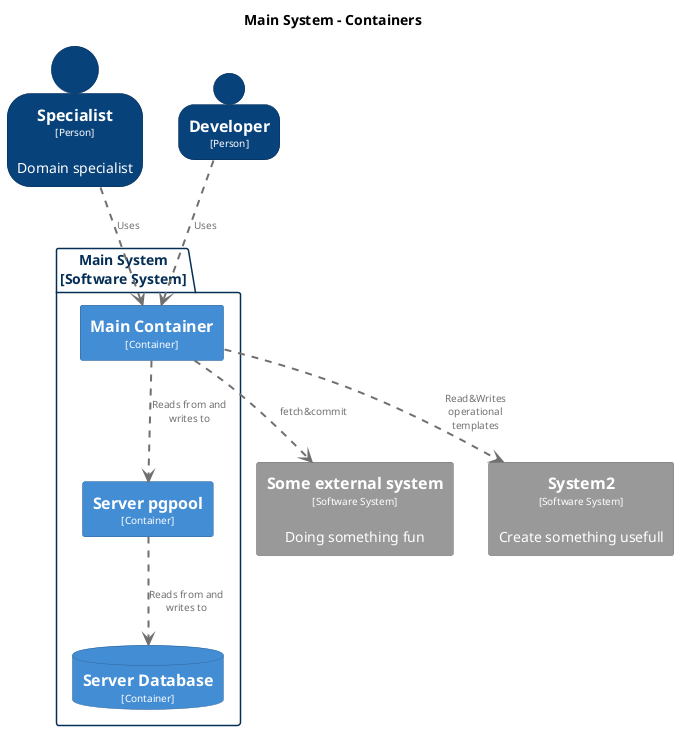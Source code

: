 @startuml
set separator none
title Main System - Containers

top to bottom direction

skinparam {
  shadowing false
  arrowFontSize 10
  defaultTextAlignment center
  wrapWidth 200
  maxMessageSize 100
}

hide stereotype

skinparam person<<Developer>> {
  BackgroundColor #08427b
  FontColor #ffffff
  BorderColor #052e56
}
skinparam rectangle<<MainSystem.MainContainer>> {
  BackgroundColor #438dd5
  FontColor #ffffff
  BorderColor #2e6295
}
skinparam database<<MainSystem.ServerDatabase>> {
  BackgroundColor #438dd5
  FontColor #ffffff
  BorderColor #2e6295
}
skinparam rectangle<<MainSystem.Serverpgpool>> {
  BackgroundColor #438dd5
  FontColor #ffffff
  BorderColor #2e6295
}
skinparam rectangle<<Someexternalsystem>> {
  BackgroundColor #999999
  FontColor #ffffff
  BorderColor #6b6b6b
}
skinparam person<<Specialist>> {
  BackgroundColor #08427b
  FontColor #ffffff
  BorderColor #052e56
}
skinparam rectangle<<System2>> {
  BackgroundColor #999999
  FontColor #ffffff
  BorderColor #6b6b6b
}

person "==Specialist\n<size:10>[Person]</size>\n\nDomain specialist" <<Specialist>> as Specialist
person "==Developer\n<size:10>[Person]</size>" <<Developer>> as Developer
rectangle "==Some external system\n<size:10>[Software System]</size>\n\nDoing something fun" <<Someexternalsystem>> as Someexternalsystem
rectangle "==System2\n<size:10>[Software System]</size>\n\nCreate something usefull" <<System2>> as System2

package "Main System\n[Software System]" <<MainSystem>> {
  skinparam PackageBorderColor<<MainSystem>> #052e56
  skinparam PackageFontColor<<MainSystem>> #052e56

  rectangle "==Main Container\n<size:10>[Container]</size>" <<MainSystem.MainContainer>> as MainSystem.MainContainer
  rectangle "==Server pgpool\n<size:10>[Container]</size>" <<MainSystem.Serverpgpool>> as MainSystem.Serverpgpool
  database "==Server Database\n<size:10>[Container]</size>" <<MainSystem.ServerDatabase>> as MainSystem.ServerDatabase
}

MainSystem.MainContainer .[#707070,thickness=2].> MainSystem.Serverpgpool : "<color:#707070>Reads from and writes to"
MainSystem.Serverpgpool .[#707070,thickness=2].> MainSystem.ServerDatabase : "<color:#707070>Reads from and writes to"
MainSystem.MainContainer .[#707070,thickness=2].> System2 : "<color:#707070>Read&Writes operational templates"
MainSystem.MainContainer .[#707070,thickness=2].> Someexternalsystem : "<color:#707070>fetch&commit"
Specialist .[#707070,thickness=2].> MainSystem.MainContainer : "<color:#707070>Uses"
Developer .[#707070,thickness=2].> MainSystem.MainContainer : "<color:#707070>Uses"
@enduml